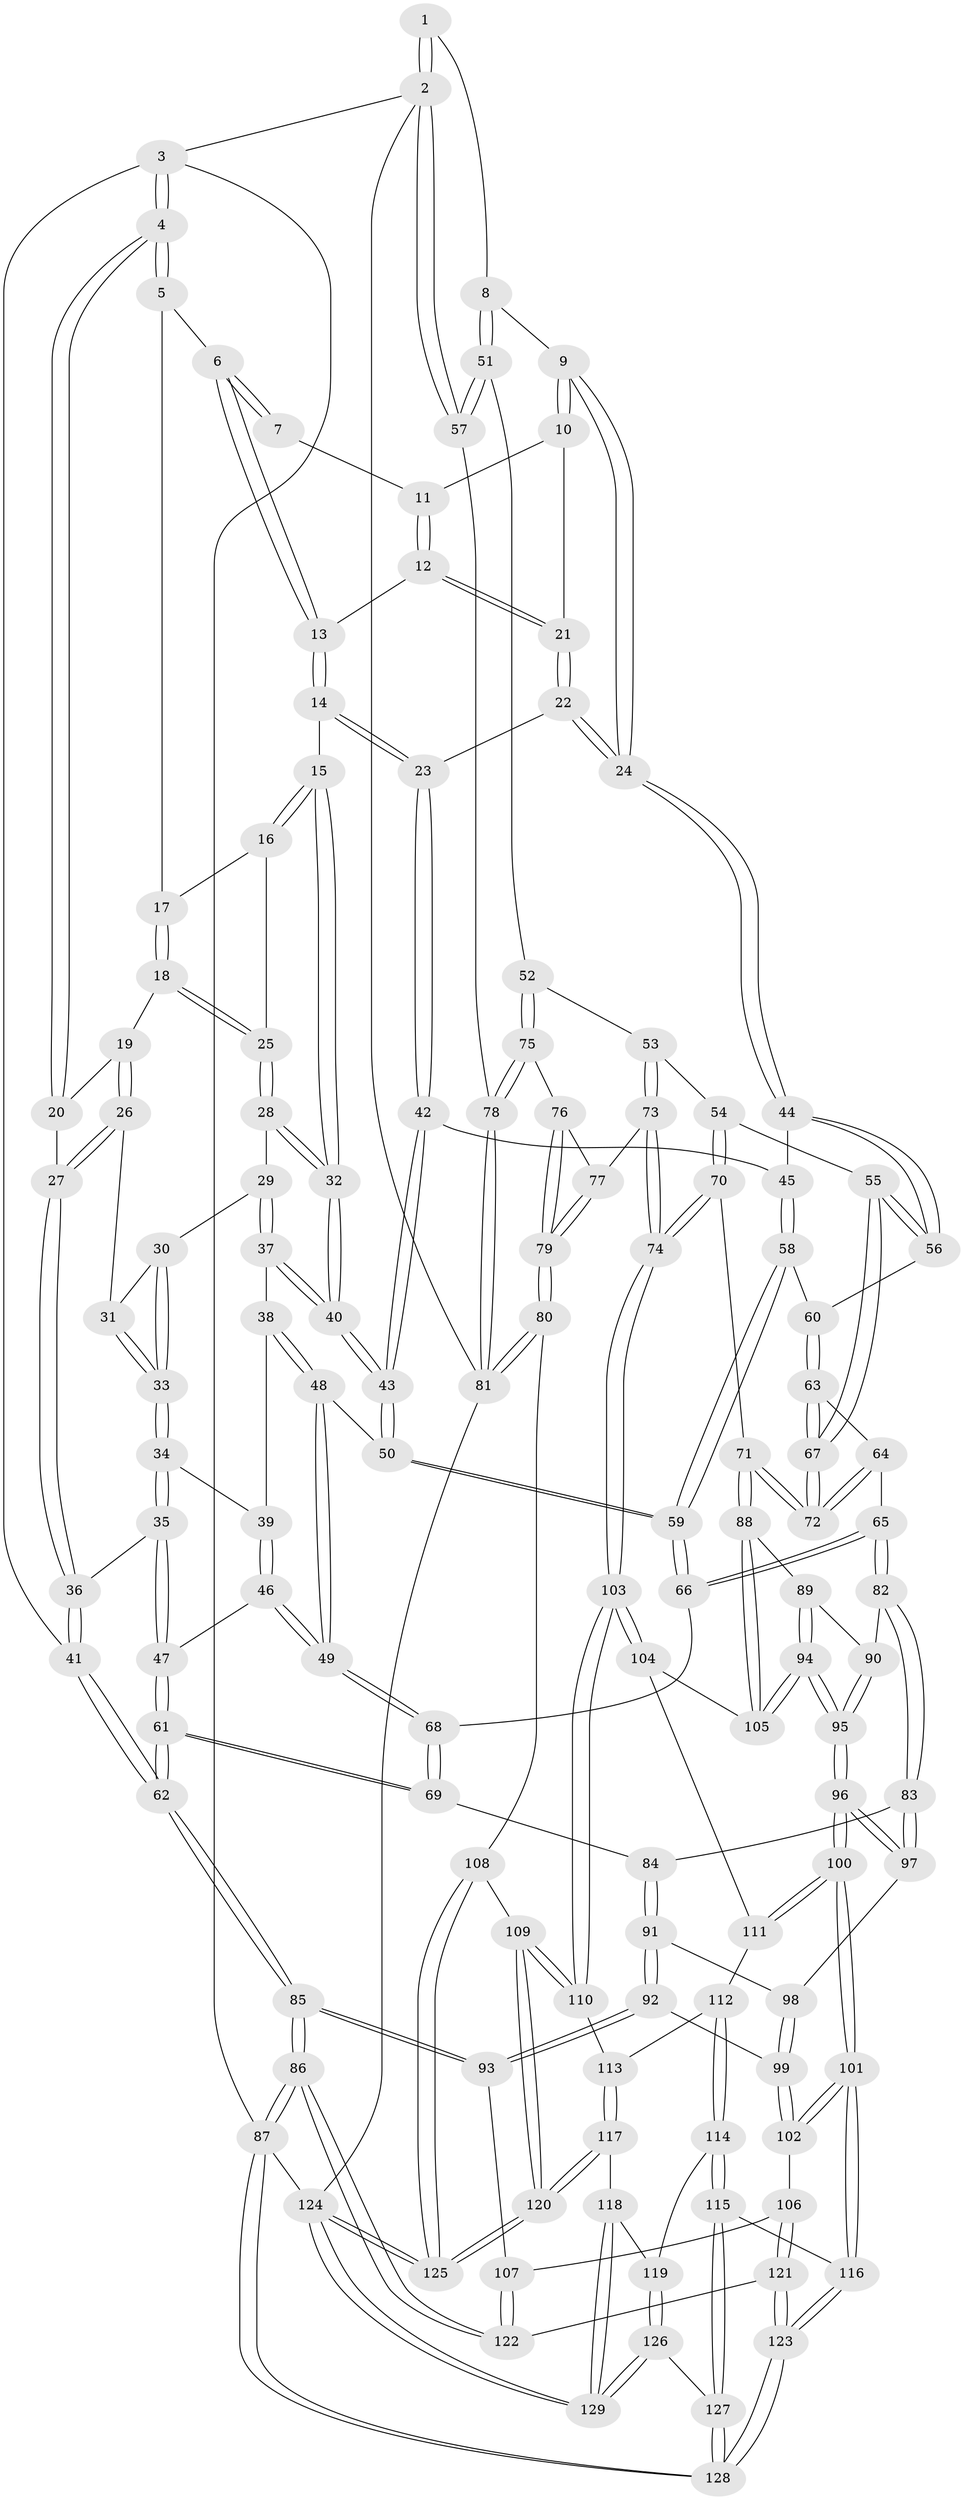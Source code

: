 // Generated by graph-tools (version 1.1) at 2025/27/03/15/25 16:27:56]
// undirected, 129 vertices, 319 edges
graph export_dot {
graph [start="1"]
  node [color=gray90,style=filled];
  1 [pos="+0.8504823946559603+0"];
  2 [pos="+1+0"];
  3 [pos="+0+0"];
  4 [pos="+0+0"];
  5 [pos="+0.13928624221209462+0"];
  6 [pos="+0.42607314110946665+0"];
  7 [pos="+0.61659055922649+0"];
  8 [pos="+0.7977656479076504+0.16985786463333566"];
  9 [pos="+0.7446202012709626+0.16940525457832284"];
  10 [pos="+0.6732302067132079+0.053568139038239586"];
  11 [pos="+0.6291964873726764+0"];
  12 [pos="+0.5705710623126173+0.09279737072849732"];
  13 [pos="+0.42912919036186653+0.011582511331313878"];
  14 [pos="+0.40721384508327163+0.1221614508332356"];
  15 [pos="+0.3787243131236783+0.13600007882323498"];
  16 [pos="+0.28489883690296247+0.11264697326384307"];
  17 [pos="+0.15659676329102834+0"];
  18 [pos="+0.17459484327190058+0.1287030879965049"];
  19 [pos="+0.15384732794504224+0.13666038239259765"];
  20 [pos="+0.06200306359219529+0.10959401098177349"];
  21 [pos="+0.5758862149053317+0.1031557244950732"];
  22 [pos="+0.5728628363038522+0.17422378960697416"];
  23 [pos="+0.4410158101567897+0.1538675740683962"];
  24 [pos="+0.636640714164638+0.23206443449945938"];
  25 [pos="+0.2073205610815733+0.153507166563696"];
  26 [pos="+0.11167061402137284+0.1871667447770459"];
  27 [pos="+0.06475649602806684+0.1907191867482398"];
  28 [pos="+0.208922878093896+0.16197339704813885"];
  29 [pos="+0.21117805063489023+0.18125810669222012"];
  30 [pos="+0.18078687067539187+0.20341059646296325"];
  31 [pos="+0.11397447503566249+0.19049528377663977"];
  32 [pos="+0.3452767269816798+0.1899075481045873"];
  33 [pos="+0.14143245777149474+0.2403944537438481"];
  34 [pos="+0.1409518288172837+0.24523457214765645"];
  35 [pos="+0.07349210065757678+0.31445194297993434"];
  36 [pos="+0+0.26013513647781"];
  37 [pos="+0.2331547101999194+0.21798559711980228"];
  38 [pos="+0.20154814079780378+0.26322883211449727"];
  39 [pos="+0.17663702093887707+0.2606290448470986"];
  40 [pos="+0.3133409018692233+0.24944351481396532"];
  41 [pos="+0+0.22174710267210535"];
  42 [pos="+0.4526188437389897+0.2454953623840599"];
  43 [pos="+0.32791845329093905+0.33322800323403"];
  44 [pos="+0.6286978080180451+0.25600591855381344"];
  45 [pos="+0.4732222526787423+0.26779122228705343"];
  46 [pos="+0.13767919081065025+0.3674449852405505"];
  47 [pos="+0.0912398642048135+0.3451732782944097"];
  48 [pos="+0.2183846118397206+0.33289835279197116"];
  49 [pos="+0.14085846428877072+0.36933818215123204"];
  50 [pos="+0.32675315233634916+0.3414537357876987"];
  51 [pos="+0.8804374089949207+0.21323525748526356"];
  52 [pos="+0.7945074703426346+0.4032464919830296"];
  53 [pos="+0.746709562152018+0.40885695305002256"];
  54 [pos="+0.7272303084181303+0.4044974425523927"];
  55 [pos="+0.6569073794809063+0.3533242033533254"];
  56 [pos="+0.6277085213310087+0.28436834524434723"];
  57 [pos="+1+0.18985352946408562"];
  58 [pos="+0.47474576877640795+0.35467205219349773"];
  59 [pos="+0.33673642337874926+0.36333857255691754"];
  60 [pos="+0.495636808954155+0.36819455147718205"];
  61 [pos="+0+0.4999446744234847"];
  62 [pos="+0+0.5605361447686763"];
  63 [pos="+0.5005834734611783+0.3871356105064563"];
  64 [pos="+0.3498170247890817+0.47381367518734496"];
  65 [pos="+0.33514283779308346+0.47316709651103755"];
  66 [pos="+0.3288531750905086+0.45535773316649464"];
  67 [pos="+0.537769643664228+0.4844645281362114"];
  68 [pos="+0.1620582636723911+0.43773325308028344"];
  69 [pos="+0.12616734260583057+0.524626715173303"];
  70 [pos="+0.5782410742014732+0.5740341280787701"];
  71 [pos="+0.5734727650651171+0.5729609398994091"];
  72 [pos="+0.5366952955618394+0.49447677899671544"];
  73 [pos="+0.7103384604941142+0.6192788454484215"];
  74 [pos="+0.6858027732199382+0.6330578586041673"];
  75 [pos="+0.8056736826599735+0.415336492093336"];
  76 [pos="+0.8146693684307431+0.4779473161851371"];
  77 [pos="+0.7308301903419905+0.6144467498836325"];
  78 [pos="+1+0.502035024670823"];
  79 [pos="+0.9122370973158895+0.6175385423216234"];
  80 [pos="+1+0.6770480343664181"];
  81 [pos="+1+0.6676478766360071"];
  82 [pos="+0.32489934708578855+0.5188439321119261"];
  83 [pos="+0.3031634167742192+0.5374737700996547"];
  84 [pos="+0.1264152613668982+0.5250081106646426"];
  85 [pos="+0+0.7761710340069399"];
  86 [pos="+0+0.9174583918236822"];
  87 [pos="+0+1"];
  88 [pos="+0.49652708342131013+0.6365787818905727"];
  89 [pos="+0.36885818166870626+0.5591143510820799"];
  90 [pos="+0.3410438495634093+0.5371615066475285"];
  91 [pos="+0.1363906851827386+0.5868389633550208"];
  92 [pos="+0.12262096379602326+0.6151211018994818"];
  93 [pos="+0+0.760488775895451"];
  94 [pos="+0.3842256383192595+0.7105232583532003"];
  95 [pos="+0.36057479998042274+0.7232600739593406"];
  96 [pos="+0.308916540746435+0.7641289986326342"];
  97 [pos="+0.26235015461840955+0.6198840032863941"];
  98 [pos="+0.2187662802650969+0.6199601200155411"];
  99 [pos="+0.17797140016225907+0.6872412766391666"];
  100 [pos="+0.2974339422105357+0.7910059872178178"];
  101 [pos="+0.2794151334512132+0.8262186136964595"];
  102 [pos="+0.19019344577640737+0.8047877233719658"];
  103 [pos="+0.6961933984738063+0.7444193369429764"];
  104 [pos="+0.4997957471710423+0.7152112066309169"];
  105 [pos="+0.4810520705464804+0.6700578162064351"];
  106 [pos="+0.1743219469990503+0.805079273880763"];
  107 [pos="+0.1166339204461376+0.7983256570977447"];
  108 [pos="+1+0.7011898312300842"];
  109 [pos="+0.7735647212190471+0.83308677344214"];
  110 [pos="+0.701189056908245+0.7706382915974678"];
  111 [pos="+0.514936408331211+0.7758740954036217"];
  112 [pos="+0.5322863103458528+0.8179981027707194"];
  113 [pos="+0.5793555487919562+0.8248611487148837"];
  114 [pos="+0.45980479316771716+0.88309396222039"];
  115 [pos="+0.40502369876184763+0.8908714537103274"];
  116 [pos="+0.2848654062457733+0.8376245963434816"];
  117 [pos="+0.6026117923182006+0.9297436261453373"];
  118 [pos="+0.5490507643681927+0.9680550671669891"];
  119 [pos="+0.4862636921041986+0.9130183964837878"];
  120 [pos="+0.7670420837055014+0.984085408182617"];
  121 [pos="+0.1181483550679079+0.9630194931263323"];
  122 [pos="+0.09416351455511614+0.9347322205559259"];
  123 [pos="+0.1864933947638577+1"];
  124 [pos="+0.8431857153373482+1"];
  125 [pos="+0.8154525585447163+1"];
  126 [pos="+0.45815799795188417+1"];
  127 [pos="+0.44083180233040403+1"];
  128 [pos="+0.18419222893358397+1"];
  129 [pos="+0.5276572986952998+1"];
  1 -- 2;
  1 -- 2;
  1 -- 8;
  2 -- 3;
  2 -- 57;
  2 -- 57;
  2 -- 81;
  3 -- 4;
  3 -- 4;
  3 -- 41;
  3 -- 87;
  4 -- 5;
  4 -- 5;
  4 -- 20;
  4 -- 20;
  5 -- 6;
  5 -- 17;
  6 -- 7;
  6 -- 7;
  6 -- 13;
  6 -- 13;
  7 -- 11;
  8 -- 9;
  8 -- 51;
  8 -- 51;
  9 -- 10;
  9 -- 10;
  9 -- 24;
  9 -- 24;
  10 -- 11;
  10 -- 21;
  11 -- 12;
  11 -- 12;
  12 -- 13;
  12 -- 21;
  12 -- 21;
  13 -- 14;
  13 -- 14;
  14 -- 15;
  14 -- 23;
  14 -- 23;
  15 -- 16;
  15 -- 16;
  15 -- 32;
  15 -- 32;
  16 -- 17;
  16 -- 25;
  17 -- 18;
  17 -- 18;
  18 -- 19;
  18 -- 25;
  18 -- 25;
  19 -- 20;
  19 -- 26;
  19 -- 26;
  20 -- 27;
  21 -- 22;
  21 -- 22;
  22 -- 23;
  22 -- 24;
  22 -- 24;
  23 -- 42;
  23 -- 42;
  24 -- 44;
  24 -- 44;
  25 -- 28;
  25 -- 28;
  26 -- 27;
  26 -- 27;
  26 -- 31;
  27 -- 36;
  27 -- 36;
  28 -- 29;
  28 -- 32;
  28 -- 32;
  29 -- 30;
  29 -- 37;
  29 -- 37;
  30 -- 31;
  30 -- 33;
  30 -- 33;
  31 -- 33;
  31 -- 33;
  32 -- 40;
  32 -- 40;
  33 -- 34;
  33 -- 34;
  34 -- 35;
  34 -- 35;
  34 -- 39;
  35 -- 36;
  35 -- 47;
  35 -- 47;
  36 -- 41;
  36 -- 41;
  37 -- 38;
  37 -- 40;
  37 -- 40;
  38 -- 39;
  38 -- 48;
  38 -- 48;
  39 -- 46;
  39 -- 46;
  40 -- 43;
  40 -- 43;
  41 -- 62;
  41 -- 62;
  42 -- 43;
  42 -- 43;
  42 -- 45;
  43 -- 50;
  43 -- 50;
  44 -- 45;
  44 -- 56;
  44 -- 56;
  45 -- 58;
  45 -- 58;
  46 -- 47;
  46 -- 49;
  46 -- 49;
  47 -- 61;
  47 -- 61;
  48 -- 49;
  48 -- 49;
  48 -- 50;
  49 -- 68;
  49 -- 68;
  50 -- 59;
  50 -- 59;
  51 -- 52;
  51 -- 57;
  51 -- 57;
  52 -- 53;
  52 -- 75;
  52 -- 75;
  53 -- 54;
  53 -- 73;
  53 -- 73;
  54 -- 55;
  54 -- 70;
  54 -- 70;
  55 -- 56;
  55 -- 56;
  55 -- 67;
  55 -- 67;
  56 -- 60;
  57 -- 78;
  58 -- 59;
  58 -- 59;
  58 -- 60;
  59 -- 66;
  59 -- 66;
  60 -- 63;
  60 -- 63;
  61 -- 62;
  61 -- 62;
  61 -- 69;
  61 -- 69;
  62 -- 85;
  62 -- 85;
  63 -- 64;
  63 -- 67;
  63 -- 67;
  64 -- 65;
  64 -- 72;
  64 -- 72;
  65 -- 66;
  65 -- 66;
  65 -- 82;
  65 -- 82;
  66 -- 68;
  67 -- 72;
  67 -- 72;
  68 -- 69;
  68 -- 69;
  69 -- 84;
  70 -- 71;
  70 -- 74;
  70 -- 74;
  71 -- 72;
  71 -- 72;
  71 -- 88;
  71 -- 88;
  73 -- 74;
  73 -- 74;
  73 -- 77;
  74 -- 103;
  74 -- 103;
  75 -- 76;
  75 -- 78;
  75 -- 78;
  76 -- 77;
  76 -- 79;
  76 -- 79;
  77 -- 79;
  77 -- 79;
  78 -- 81;
  78 -- 81;
  79 -- 80;
  79 -- 80;
  80 -- 81;
  80 -- 81;
  80 -- 108;
  81 -- 124;
  82 -- 83;
  82 -- 83;
  82 -- 90;
  83 -- 84;
  83 -- 97;
  83 -- 97;
  84 -- 91;
  84 -- 91;
  85 -- 86;
  85 -- 86;
  85 -- 93;
  85 -- 93;
  86 -- 87;
  86 -- 87;
  86 -- 122;
  86 -- 122;
  87 -- 128;
  87 -- 128;
  87 -- 124;
  88 -- 89;
  88 -- 105;
  88 -- 105;
  89 -- 90;
  89 -- 94;
  89 -- 94;
  90 -- 95;
  90 -- 95;
  91 -- 92;
  91 -- 92;
  91 -- 98;
  92 -- 93;
  92 -- 93;
  92 -- 99;
  93 -- 107;
  94 -- 95;
  94 -- 95;
  94 -- 105;
  94 -- 105;
  95 -- 96;
  95 -- 96;
  96 -- 97;
  96 -- 97;
  96 -- 100;
  96 -- 100;
  97 -- 98;
  98 -- 99;
  98 -- 99;
  99 -- 102;
  99 -- 102;
  100 -- 101;
  100 -- 101;
  100 -- 111;
  100 -- 111;
  101 -- 102;
  101 -- 102;
  101 -- 116;
  101 -- 116;
  102 -- 106;
  103 -- 104;
  103 -- 104;
  103 -- 110;
  103 -- 110;
  104 -- 105;
  104 -- 111;
  106 -- 107;
  106 -- 121;
  106 -- 121;
  107 -- 122;
  107 -- 122;
  108 -- 109;
  108 -- 125;
  108 -- 125;
  109 -- 110;
  109 -- 110;
  109 -- 120;
  109 -- 120;
  110 -- 113;
  111 -- 112;
  112 -- 113;
  112 -- 114;
  112 -- 114;
  113 -- 117;
  113 -- 117;
  114 -- 115;
  114 -- 115;
  114 -- 119;
  115 -- 116;
  115 -- 127;
  115 -- 127;
  116 -- 123;
  116 -- 123;
  117 -- 118;
  117 -- 120;
  117 -- 120;
  118 -- 119;
  118 -- 129;
  118 -- 129;
  119 -- 126;
  119 -- 126;
  120 -- 125;
  120 -- 125;
  121 -- 122;
  121 -- 123;
  121 -- 123;
  123 -- 128;
  123 -- 128;
  124 -- 125;
  124 -- 125;
  124 -- 129;
  124 -- 129;
  126 -- 127;
  126 -- 129;
  126 -- 129;
  127 -- 128;
  127 -- 128;
}

